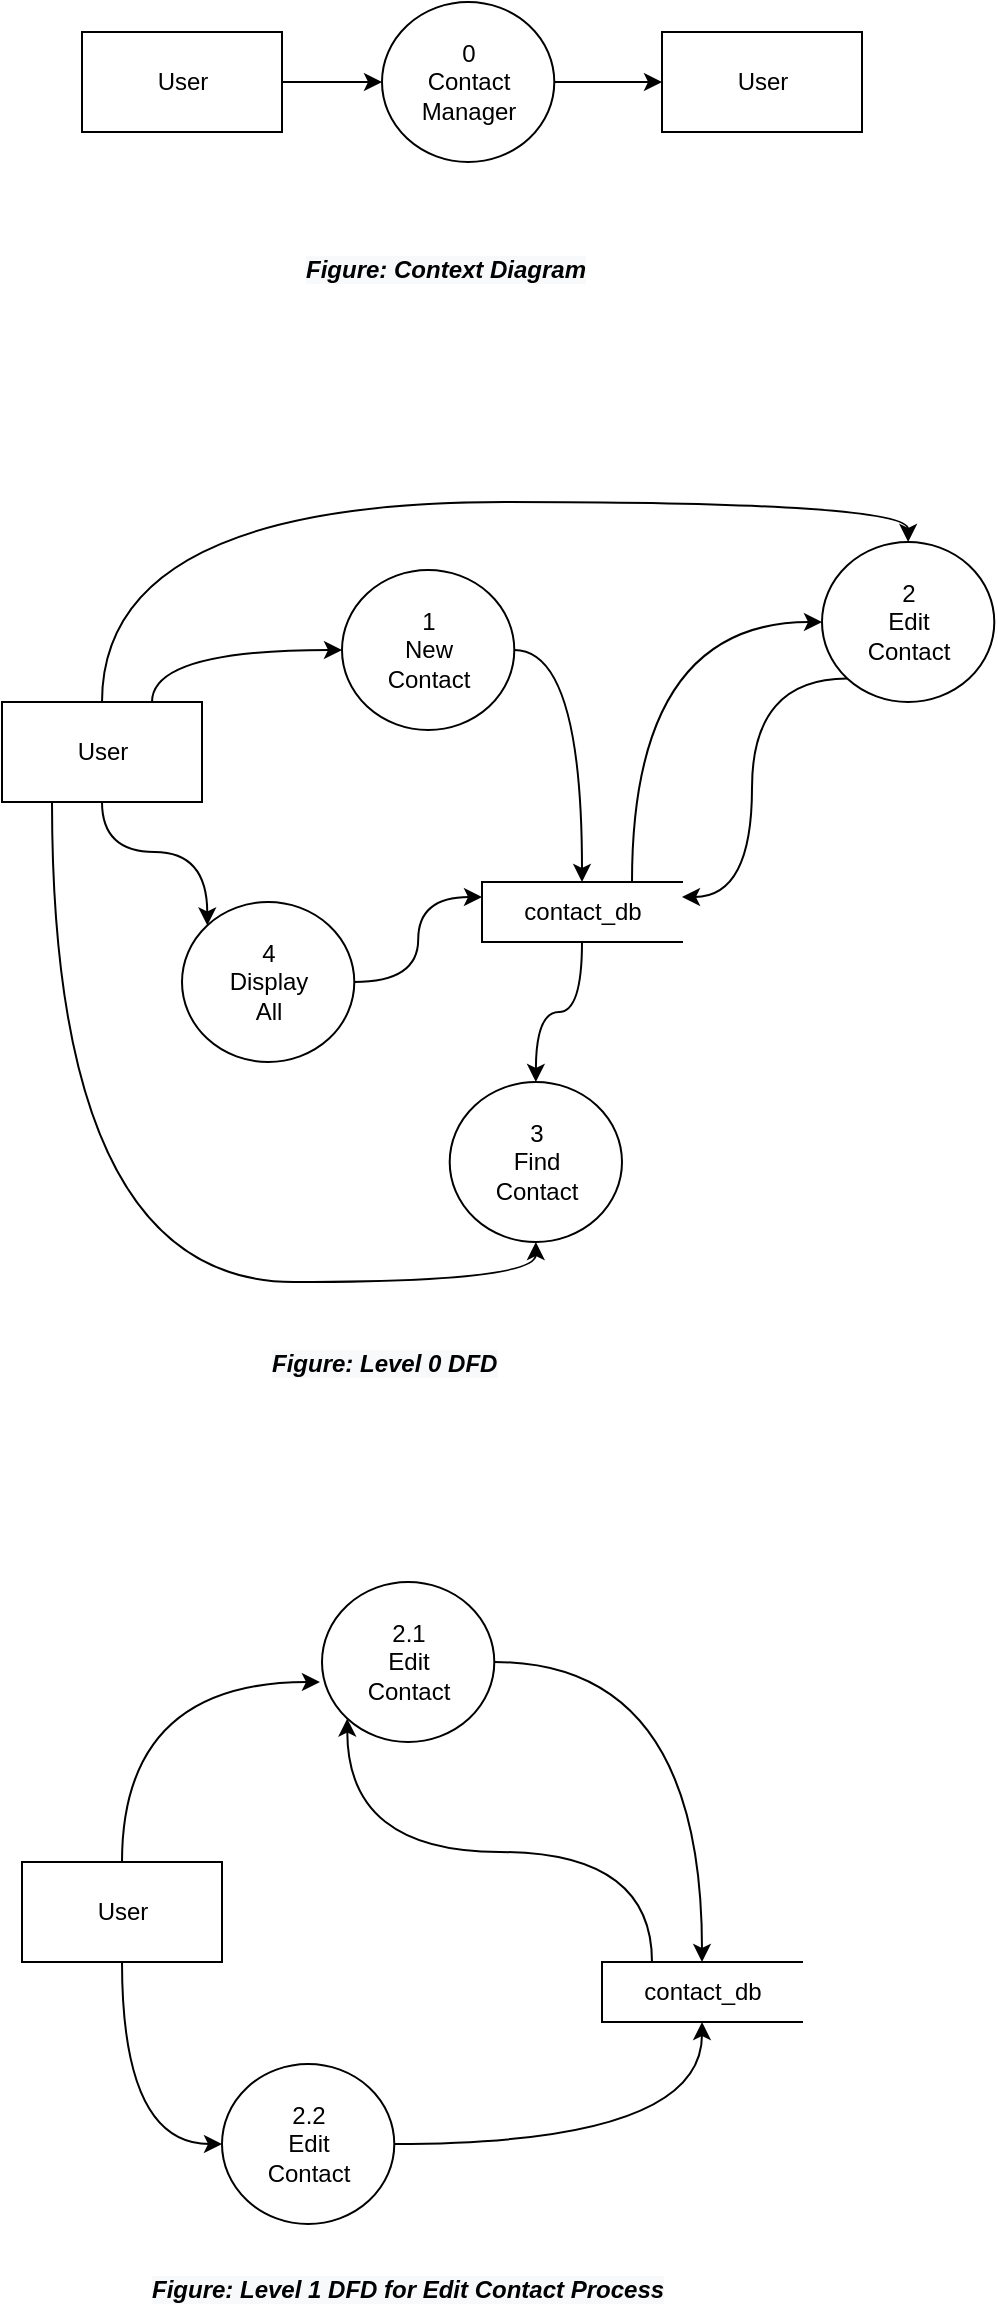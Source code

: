 <mxfile version="13.4.5" type="device"><diagram id="0Ju-fbSRa9OC1gl6XXq_" name="Page-1"><mxGraphModel dx="637" dy="538" grid="1" gridSize="10" guides="1" tooltips="1" connect="1" arrows="1" fold="1" page="1" pageScale="1" pageWidth="1169" pageHeight="827" math="0" shadow="0"><root><mxCell id="0"/><mxCell id="1" parent="0"/><mxCell id="_Zxsdene__r2orL674Ne-15" style="edgeStyle=orthogonalEdgeStyle;curved=1;rounded=0;orthogonalLoop=1;jettySize=auto;html=1;exitX=1;exitY=0.5;exitDx=0;exitDy=0;" edge="1" parent="1" source="_Zxsdene__r2orL674Ne-1" target="_Zxsdene__r2orL674Ne-13"><mxGeometry relative="1" as="geometry"/></mxCell><mxCell id="_Zxsdene__r2orL674Ne-1" value="1&lt;br&gt;New&lt;br&gt;Contact" style="shape=ellipse;html=1;dashed=0;whitespace=wrap;perimeter=ellipsePerimeter;" vertex="1" parent="1"><mxGeometry x="220" y="414" width="86.15" height="80" as="geometry"/></mxCell><mxCell id="_Zxsdene__r2orL674Ne-7" style="edgeStyle=orthogonalEdgeStyle;rounded=0;orthogonalLoop=1;jettySize=auto;html=1;exitX=1;exitY=0.5;exitDx=0;exitDy=0;" edge="1" parent="1" source="_Zxsdene__r2orL674Ne-2" target="_Zxsdene__r2orL674Ne-5"><mxGeometry relative="1" as="geometry"/></mxCell><mxCell id="_Zxsdene__r2orL674Ne-2" value="0&lt;br&gt;Contact&lt;br&gt;Manager" style="shape=ellipse;html=1;dashed=0;whitespace=wrap;perimeter=ellipsePerimeter;" vertex="1" parent="1"><mxGeometry x="240" y="130" width="86.15" height="80" as="geometry"/></mxCell><mxCell id="_Zxsdene__r2orL674Ne-6" style="edgeStyle=orthogonalEdgeStyle;rounded=0;orthogonalLoop=1;jettySize=auto;html=1;exitX=1;exitY=0.5;exitDx=0;exitDy=0;entryX=0;entryY=0.5;entryDx=0;entryDy=0;" edge="1" parent="1" source="_Zxsdene__r2orL674Ne-4" target="_Zxsdene__r2orL674Ne-2"><mxGeometry relative="1" as="geometry"/></mxCell><mxCell id="_Zxsdene__r2orL674Ne-4" value="User" style="html=1;dashed=0;whitespace=wrap;" vertex="1" parent="1"><mxGeometry x="90" y="145" width="100" height="50" as="geometry"/></mxCell><mxCell id="_Zxsdene__r2orL674Ne-5" value="User" style="html=1;dashed=0;whitespace=wrap;" vertex="1" parent="1"><mxGeometry x="380" y="145" width="100" height="50" as="geometry"/></mxCell><mxCell id="_Zxsdene__r2orL674Ne-8" value="&lt;span style=&quot;color: rgb(0, 0, 0); font-family: helvetica; font-size: 12px; letter-spacing: normal; text-align: center; text-indent: 0px; text-transform: none; word-spacing: 0px; background-color: rgb(248, 249, 250); display: inline; float: none;&quot;&gt;Figure: Context Diagram&lt;/span&gt;" style="text;whiteSpace=wrap;html=1;fontStyle=3" vertex="1" parent="1"><mxGeometry x="200" y="250" width="160" height="30" as="geometry"/></mxCell><mxCell id="_Zxsdene__r2orL674Ne-20" style="edgeStyle=orthogonalEdgeStyle;curved=1;rounded=0;orthogonalLoop=1;jettySize=auto;html=1;exitX=0;exitY=1;exitDx=0;exitDy=0;entryX=1;entryY=0.25;entryDx=0;entryDy=0;" edge="1" parent="1" source="_Zxsdene__r2orL674Ne-9" target="_Zxsdene__r2orL674Ne-13"><mxGeometry relative="1" as="geometry"/></mxCell><mxCell id="_Zxsdene__r2orL674Ne-9" value="2&lt;br&gt;Edit&lt;br&gt;Contact" style="shape=ellipse;html=1;dashed=0;whitespace=wrap;perimeter=ellipsePerimeter;" vertex="1" parent="1"><mxGeometry x="460" y="400" width="86.15" height="80" as="geometry"/></mxCell><mxCell id="_Zxsdene__r2orL674Ne-10" value="3&lt;br&gt;Find&lt;br&gt;Contact" style="shape=ellipse;html=1;dashed=0;whitespace=wrap;perimeter=ellipsePerimeter;" vertex="1" parent="1"><mxGeometry x="273.85" y="670" width="86.15" height="80" as="geometry"/></mxCell><mxCell id="_Zxsdene__r2orL674Ne-30" style="edgeStyle=orthogonalEdgeStyle;curved=1;rounded=0;orthogonalLoop=1;jettySize=auto;html=1;exitX=1;exitY=0.5;exitDx=0;exitDy=0;entryX=0;entryY=0.25;entryDx=0;entryDy=0;" edge="1" parent="1" source="_Zxsdene__r2orL674Ne-11" target="_Zxsdene__r2orL674Ne-13"><mxGeometry relative="1" as="geometry"/></mxCell><mxCell id="_Zxsdene__r2orL674Ne-11" value="4&lt;br&gt;Display&lt;br&gt;All" style="shape=ellipse;html=1;dashed=0;whitespace=wrap;perimeter=ellipsePerimeter;" vertex="1" parent="1"><mxGeometry x="140" y="580" width="86.15" height="80" as="geometry"/></mxCell><mxCell id="_Zxsdene__r2orL674Ne-16" style="edgeStyle=orthogonalEdgeStyle;curved=1;rounded=0;orthogonalLoop=1;jettySize=auto;html=1;exitX=0.75;exitY=0;exitDx=0;exitDy=0;" edge="1" parent="1" source="_Zxsdene__r2orL674Ne-12" target="_Zxsdene__r2orL674Ne-1"><mxGeometry relative="1" as="geometry"/></mxCell><mxCell id="_Zxsdene__r2orL674Ne-21" style="edgeStyle=orthogonalEdgeStyle;curved=1;rounded=0;orthogonalLoop=1;jettySize=auto;html=1;exitX=0.5;exitY=0;exitDx=0;exitDy=0;entryX=0.5;entryY=0;entryDx=0;entryDy=0;" edge="1" parent="1" source="_Zxsdene__r2orL674Ne-12" target="_Zxsdene__r2orL674Ne-9"><mxGeometry relative="1" as="geometry"/></mxCell><mxCell id="_Zxsdene__r2orL674Ne-22" style="edgeStyle=orthogonalEdgeStyle;curved=1;rounded=0;orthogonalLoop=1;jettySize=auto;html=1;exitX=0.5;exitY=1;exitDx=0;exitDy=0;entryX=0;entryY=0;entryDx=0;entryDy=0;" edge="1" parent="1" source="_Zxsdene__r2orL674Ne-12" target="_Zxsdene__r2orL674Ne-11"><mxGeometry relative="1" as="geometry"/></mxCell><mxCell id="_Zxsdene__r2orL674Ne-23" style="edgeStyle=orthogonalEdgeStyle;curved=1;rounded=0;orthogonalLoop=1;jettySize=auto;html=1;exitX=0.25;exitY=1;exitDx=0;exitDy=0;entryX=0.5;entryY=1;entryDx=0;entryDy=0;" edge="1" parent="1" source="_Zxsdene__r2orL674Ne-12" target="_Zxsdene__r2orL674Ne-10"><mxGeometry relative="1" as="geometry"/></mxCell><mxCell id="_Zxsdene__r2orL674Ne-12" value="User" style="html=1;dashed=0;whitespace=wrap;" vertex="1" parent="1"><mxGeometry x="50" y="480" width="100" height="50" as="geometry"/></mxCell><mxCell id="_Zxsdene__r2orL674Ne-18" style="edgeStyle=orthogonalEdgeStyle;curved=1;rounded=0;orthogonalLoop=1;jettySize=auto;html=1;exitX=0.75;exitY=0;exitDx=0;exitDy=0;entryX=0;entryY=0.5;entryDx=0;entryDy=0;" edge="1" parent="1" source="_Zxsdene__r2orL674Ne-13" target="_Zxsdene__r2orL674Ne-9"><mxGeometry relative="1" as="geometry"/></mxCell><mxCell id="_Zxsdene__r2orL674Ne-24" style="edgeStyle=orthogonalEdgeStyle;curved=1;rounded=0;orthogonalLoop=1;jettySize=auto;html=1;exitX=0.5;exitY=1;exitDx=0;exitDy=0;" edge="1" parent="1" source="_Zxsdene__r2orL674Ne-13" target="_Zxsdene__r2orL674Ne-10"><mxGeometry relative="1" as="geometry"/></mxCell><mxCell id="_Zxsdene__r2orL674Ne-13" value="contact_db" style="html=1;dashed=0;whitespace=wrap;shape=partialRectangle;right=0;" vertex="1" parent="1"><mxGeometry x="290" y="570" width="100" height="30" as="geometry"/></mxCell><mxCell id="_Zxsdene__r2orL674Ne-39" style="edgeStyle=orthogonalEdgeStyle;curved=1;rounded=0;orthogonalLoop=1;jettySize=auto;html=1;exitX=1;exitY=0.5;exitDx=0;exitDy=0;" edge="1" parent="1" source="_Zxsdene__r2orL674Ne-31" target="_Zxsdene__r2orL674Ne-34"><mxGeometry relative="1" as="geometry"/></mxCell><mxCell id="_Zxsdene__r2orL674Ne-31" value="2.1&lt;br&gt;Edit&lt;br&gt;Contact" style="shape=ellipse;html=1;dashed=0;whitespace=wrap;perimeter=ellipsePerimeter;" vertex="1" parent="1"><mxGeometry x="210" y="920" width="86.15" height="80" as="geometry"/></mxCell><mxCell id="_Zxsdene__r2orL674Ne-41" style="edgeStyle=orthogonalEdgeStyle;curved=1;rounded=0;orthogonalLoop=1;jettySize=auto;html=1;exitX=1;exitY=0.5;exitDx=0;exitDy=0;entryX=0.5;entryY=1;entryDx=0;entryDy=0;" edge="1" parent="1" source="_Zxsdene__r2orL674Ne-32" target="_Zxsdene__r2orL674Ne-34"><mxGeometry relative="1" as="geometry"/></mxCell><mxCell id="_Zxsdene__r2orL674Ne-32" value="2.2&lt;br&gt;Edit&lt;br&gt;Contact" style="shape=ellipse;html=1;dashed=0;whitespace=wrap;perimeter=ellipsePerimeter;" vertex="1" parent="1"><mxGeometry x="160" y="1161" width="86.15" height="80" as="geometry"/></mxCell><mxCell id="_Zxsdene__r2orL674Ne-36" style="edgeStyle=orthogonalEdgeStyle;curved=1;rounded=0;orthogonalLoop=1;jettySize=auto;html=1;exitX=0.5;exitY=0;exitDx=0;exitDy=0;entryX=-0.012;entryY=0.625;entryDx=0;entryDy=0;entryPerimeter=0;" edge="1" parent="1" source="_Zxsdene__r2orL674Ne-33" target="_Zxsdene__r2orL674Ne-31"><mxGeometry relative="1" as="geometry"/></mxCell><mxCell id="_Zxsdene__r2orL674Ne-40" style="edgeStyle=orthogonalEdgeStyle;curved=1;rounded=0;orthogonalLoop=1;jettySize=auto;html=1;exitX=0.5;exitY=1;exitDx=0;exitDy=0;entryX=0;entryY=0.5;entryDx=0;entryDy=0;" edge="1" parent="1" source="_Zxsdene__r2orL674Ne-33" target="_Zxsdene__r2orL674Ne-32"><mxGeometry relative="1" as="geometry"/></mxCell><mxCell id="_Zxsdene__r2orL674Ne-33" value="User" style="html=1;dashed=0;whitespace=wrap;" vertex="1" parent="1"><mxGeometry x="60" y="1060" width="100" height="50" as="geometry"/></mxCell><mxCell id="_Zxsdene__r2orL674Ne-38" style="edgeStyle=orthogonalEdgeStyle;curved=1;rounded=0;orthogonalLoop=1;jettySize=auto;html=1;exitX=0.25;exitY=0;exitDx=0;exitDy=0;entryX=0;entryY=1;entryDx=0;entryDy=0;" edge="1" parent="1" source="_Zxsdene__r2orL674Ne-34" target="_Zxsdene__r2orL674Ne-31"><mxGeometry relative="1" as="geometry"/></mxCell><mxCell id="_Zxsdene__r2orL674Ne-34" value="contact_db" style="html=1;dashed=0;whitespace=wrap;shape=partialRectangle;right=0;" vertex="1" parent="1"><mxGeometry x="350" y="1110" width="100" height="30" as="geometry"/></mxCell><mxCell id="_Zxsdene__r2orL674Ne-42" value="&lt;span style=&quot;color: rgb(0 , 0 , 0) ; font-family: &amp;#34;helvetica&amp;#34; ; font-size: 12px ; letter-spacing: normal ; text-align: center ; text-indent: 0px ; text-transform: none ; word-spacing: 0px ; background-color: rgb(248 , 249 , 250) ; display: inline ; float: none&quot;&gt;Figure: Level 0 DFD&lt;/span&gt;" style="text;whiteSpace=wrap;html=1;fontStyle=3" vertex="1" parent="1"><mxGeometry x="183.08" y="797" width="160" height="30" as="geometry"/></mxCell><mxCell id="_Zxsdene__r2orL674Ne-43" value="&lt;span style=&quot;color: rgb(0 , 0 , 0) ; font-family: &amp;#34;helvetica&amp;#34; ; font-size: 12px ; letter-spacing: normal ; text-align: center ; text-indent: 0px ; text-transform: none ; word-spacing: 0px ; background-color: rgb(248 , 249 , 250) ; display: inline ; float: none&quot;&gt;Figure: Level 1 DFD for Edit Contact Process&lt;/span&gt;" style="text;whiteSpace=wrap;html=1;fontStyle=3" vertex="1" parent="1"><mxGeometry x="123.08" y="1260" width="260" height="30" as="geometry"/></mxCell></root></mxGraphModel></diagram></mxfile>